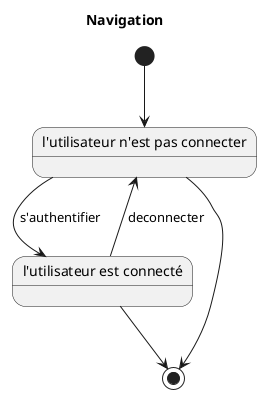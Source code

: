 @startuml
title Navigation

state S1 as "l'utilisateur n'est pas connecter"
state S2 as "l'utilisateur est connecté" 

[*] --> S1
S1  --> S2 : s'authentifier
S2  --> S1 : deconnecter
S1  --> [*]
S2  --> [*]
@enduml